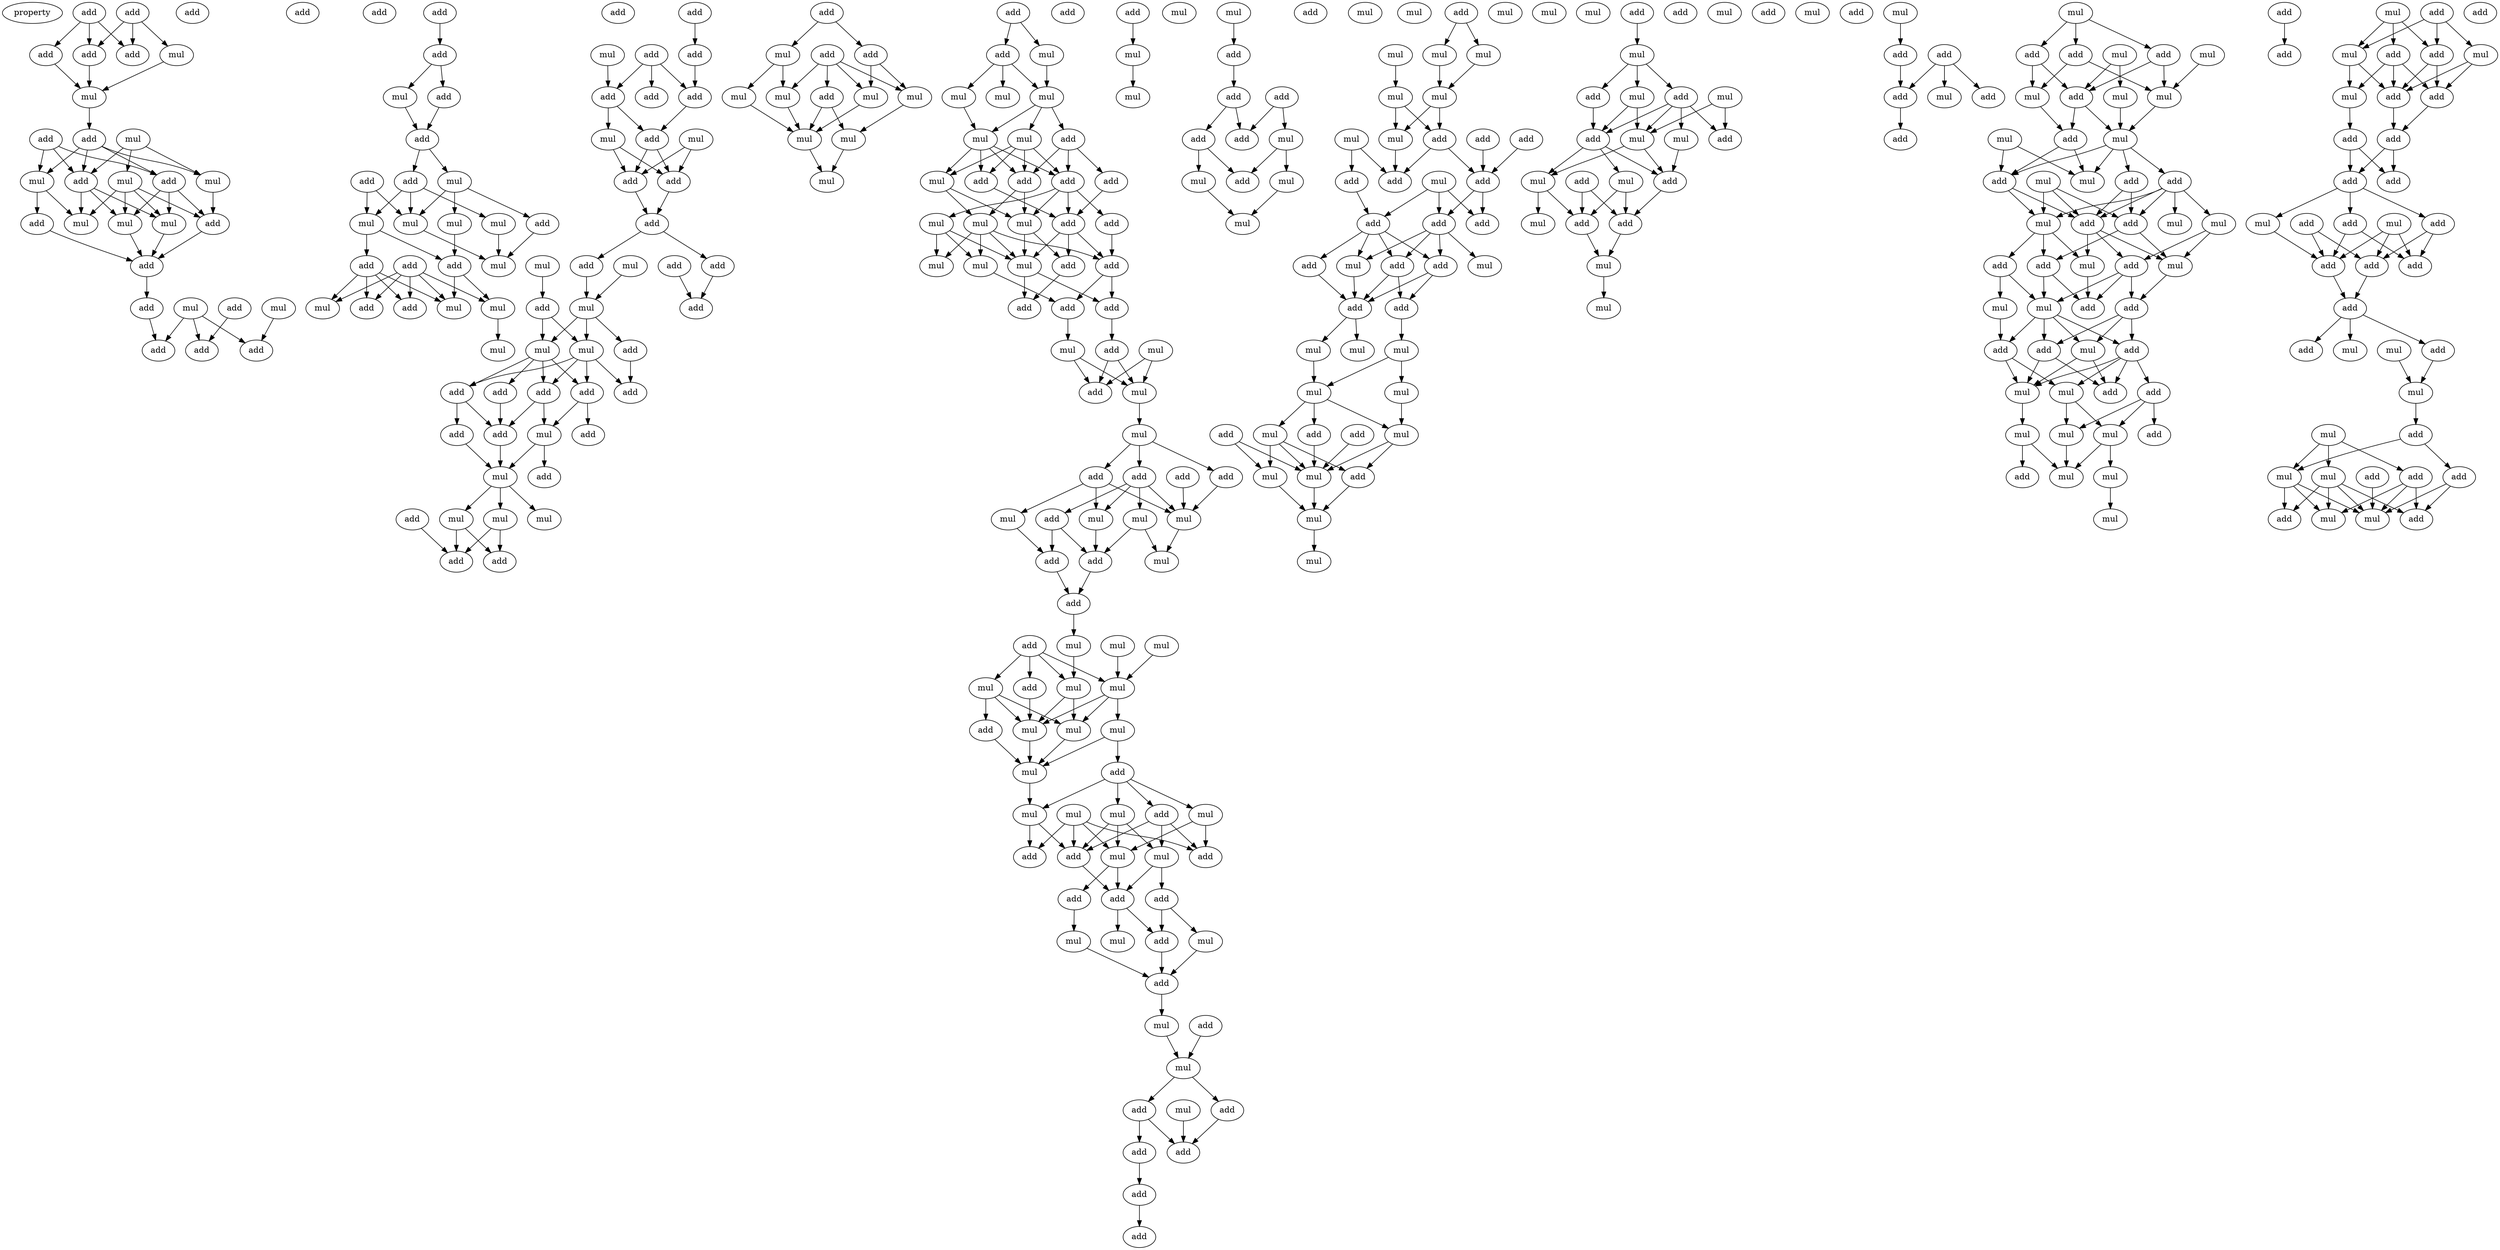 digraph {
    node [fontcolor=black]
    property [mul=2,lf=1.0]
    0 [ label = add ];
    1 [ label = add ];
    2 [ label = add ];
    3 [ label = add ];
    4 [ label = add ];
    5 [ label = add ];
    6 [ label = mul ];
    7 [ label = mul ];
    8 [ label = mul ];
    9 [ label = add ];
    10 [ label = add ];
    11 [ label = add ];
    12 [ label = mul ];
    13 [ label = mul ];
    14 [ label = add ];
    15 [ label = mul ];
    16 [ label = add ];
    17 [ label = mul ];
    18 [ label = mul ];
    19 [ label = add ];
    20 [ label = mul ];
    21 [ label = add ];
    22 [ label = add ];
    23 [ label = add ];
    24 [ label = mul ];
    25 [ label = mul ];
    26 [ label = add ];
    27 [ label = add ];
    28 [ label = add ];
    29 [ label = add ];
    30 [ label = add ];
    31 [ label = add ];
    32 [ label = add ];
    33 [ label = mul ];
    34 [ label = add ];
    35 [ label = add ];
    36 [ label = add ];
    37 [ label = add ];
    38 [ label = add ];
    39 [ label = mul ];
    40 [ label = mul ];
    41 [ label = mul ];
    42 [ label = mul ];
    43 [ label = add ];
    44 [ label = mul ];
    45 [ label = add ];
    46 [ label = add ];
    47 [ label = add ];
    48 [ label = mul ];
    49 [ label = mul ];
    50 [ label = mul ];
    51 [ label = add ];
    52 [ label = add ];
    53 [ label = mul ];
    54 [ label = mul ];
    55 [ label = add ];
    56 [ label = add ];
    57 [ label = add ];
    58 [ label = mul ];
    59 [ label = add ];
    60 [ label = add ];
    61 [ label = add ];
    62 [ label = add ];
    63 [ label = mul ];
    64 [ label = mul ];
    65 [ label = add ];
    66 [ label = add ];
    67 [ label = add ];
    68 [ label = add ];
    69 [ label = add ];
    70 [ label = add ];
    71 [ label = mul ];
    72 [ label = mul ];
    73 [ label = add ];
    74 [ label = add ];
    75 [ label = mul ];
    76 [ label = mul ];
    77 [ label = add ];
    78 [ label = mul ];
    79 [ label = add ];
    80 [ label = add ];
    81 [ label = add ];
    82 [ label = add ];
    83 [ label = add ];
    84 [ label = add ];
    85 [ label = add ];
    86 [ label = add ];
    87 [ label = mul ];
    88 [ label = mul ];
    89 [ label = add ];
    90 [ label = mul ];
    91 [ label = mul ];
    92 [ label = add ];
    93 [ label = mul ];
    94 [ label = add ];
    95 [ label = add ];
    96 [ label = add ];
    97 [ label = add ];
    98 [ label = mul ];
    99 [ label = add ];
    100 [ label = mul ];
    101 [ label = mul ];
    102 [ label = mul ];
    103 [ label = mul ];
    104 [ label = add ];
    105 [ label = mul ];
    106 [ label = add ];
    107 [ label = mul ];
    108 [ label = mul ];
    109 [ label = mul ];
    110 [ label = add ];
    111 [ label = mul ];
    112 [ label = mul ];
    113 [ label = mul ];
    114 [ label = mul ];
    115 [ label = add ];
    116 [ label = mul ];
    117 [ label = mul ];
    118 [ label = add ];
    119 [ label = add ];
    120 [ label = add ];
    121 [ label = add ];
    122 [ label = add ];
    123 [ label = mul ];
    124 [ label = mul ];
    125 [ label = add ];
    126 [ label = mul ];
    127 [ label = add ];
    128 [ label = add ];
    129 [ label = mul ];
    130 [ label = mul ];
    131 [ label = mul ];
    132 [ label = add ];
    133 [ label = add ];
    134 [ label = add ];
    135 [ label = mul ];
    136 [ label = mul ];
    137 [ label = add ];
    138 [ label = mul ];
    139 [ label = add ];
    140 [ label = mul ];
    141 [ label = add ];
    142 [ label = add ];
    143 [ label = add ];
    144 [ label = add ];
    145 [ label = mul ];
    146 [ label = add ];
    147 [ label = mul ];
    148 [ label = mul ];
    149 [ label = mul ];
    150 [ label = add ];
    151 [ label = mul ];
    152 [ label = add ];
    153 [ label = add ];
    154 [ label = mul ];
    155 [ label = mul ];
    156 [ label = mul ];
    157 [ label = add ];
    158 [ label = mul ];
    159 [ label = add ];
    160 [ label = mul ];
    161 [ label = mul ];
    162 [ label = mul ];
    163 [ label = mul ];
    164 [ label = mul ];
    165 [ label = add ];
    166 [ label = add ];
    167 [ label = mul ];
    168 [ label = mul ];
    169 [ label = mul ];
    170 [ label = add ];
    171 [ label = mul ];
    172 [ label = mul ];
    173 [ label = add ];
    174 [ label = mul ];
    175 [ label = add ];
    176 [ label = add ];
    177 [ label = mul ];
    178 [ label = add ];
    179 [ label = add ];
    180 [ label = add ];
    181 [ label = mul ];
    182 [ label = mul ];
    183 [ label = mul ];
    184 [ label = add ];
    185 [ label = add ];
    186 [ label = add ];
    187 [ label = mul ];
    188 [ label = add ];
    189 [ label = mul ];
    190 [ label = mul ];
    191 [ label = add ];
    192 [ label = add ];
    193 [ label = add ];
    194 [ label = add ];
    195 [ label = add ];
    196 [ label = mul ];
    197 [ label = mul ];
    198 [ label = add ];
    199 [ label = mul ];
    200 [ label = mul ];
    201 [ label = add ];
    202 [ label = add ];
    203 [ label = add ];
    204 [ label = add ];
    205 [ label = mul ];
    206 [ label = add ];
    207 [ label = add ];
    208 [ label = mul ];
    209 [ label = add ];
    210 [ label = mul ];
    211 [ label = add ];
    212 [ label = mul ];
    213 [ label = mul ];
    214 [ label = mul ];
    215 [ label = add ];
    216 [ label = mul ];
    217 [ label = mul ];
    218 [ label = mul ];
    219 [ label = mul ];
    220 [ label = mul ];
    221 [ label = mul ];
    222 [ label = mul ];
    223 [ label = add ];
    224 [ label = add ];
    225 [ label = mul ];
    226 [ label = add ];
    227 [ label = add ];
    228 [ label = add ];
    229 [ label = add ];
    230 [ label = mul ];
    231 [ label = add ];
    232 [ label = add ];
    233 [ label = add ];
    234 [ label = add ];
    235 [ label = add ];
    236 [ label = mul ];
    237 [ label = add ];
    238 [ label = mul ];
    239 [ label = add ];
    240 [ label = add ];
    241 [ label = mul ];
    242 [ label = mul ];
    243 [ label = mul ];
    244 [ label = mul ];
    245 [ label = mul ];
    246 [ label = add ];
    247 [ label = add ];
    248 [ label = mul ];
    249 [ label = add ];
    250 [ label = mul ];
    251 [ label = mul ];
    252 [ label = add ];
    253 [ label = mul ];
    254 [ label = mul ];
    255 [ label = mul ];
    256 [ label = mul ];
    257 [ label = mul ];
    258 [ label = add ];
    259 [ label = add ];
    260 [ label = mul ];
    261 [ label = add ];
    262 [ label = mul ];
    263 [ label = mul ];
    264 [ label = mul ];
    265 [ label = add ];
    266 [ label = mul ];
    267 [ label = add ];
    268 [ label = mul ];
    269 [ label = add ];
    270 [ label = mul ];
    271 [ label = add ];
    272 [ label = mul ];
    273 [ label = add ];
    274 [ label = mul ];
    275 [ label = add ];
    276 [ label = add ];
    277 [ label = add ];
    278 [ label = mul ];
    279 [ label = mul ];
    280 [ label = add ];
    281 [ label = mul ];
    282 [ label = mul ];
    283 [ label = add ];
    284 [ label = add ];
    285 [ label = mul ];
    286 [ label = add ];
    287 [ label = add ];
    288 [ label = add ];
    289 [ label = mul ];
    290 [ label = add ];
    291 [ label = mul ];
    292 [ label = mul ];
    293 [ label = add ];
    294 [ label = add ];
    295 [ label = mul ];
    296 [ label = add ];
    297 [ label = mul ];
    298 [ label = mul ];
    299 [ label = mul ];
    300 [ label = add ];
    301 [ label = mul ];
    302 [ label = mul ];
    303 [ label = add ];
    304 [ label = add ];
    305 [ label = mul ];
    306 [ label = add ];
    307 [ label = mul ];
    308 [ label = add ];
    309 [ label = add ];
    310 [ label = mul ];
    311 [ label = mul ];
    312 [ label = add ];
    313 [ label = add ];
    314 [ label = add ];
    315 [ label = mul ];
    316 [ label = mul ];
    317 [ label = add ];
    318 [ label = mul ];
    319 [ label = add ];
    320 [ label = mul ];
    321 [ label = add ];
    322 [ label = mul ];
    323 [ label = add ];
    324 [ label = add ];
    325 [ label = mul ];
    326 [ label = mul ];
    327 [ label = add ];
    328 [ label = add ];
    329 [ label = mul ];
    330 [ label = mul ];
    331 [ label = mul ];
    332 [ label = add ];
    333 [ label = mul ];
    334 [ label = add ];
    335 [ label = mul ];
    336 [ label = mul ];
    337 [ label = add ];
    338 [ label = mul ];
    339 [ label = add ];
    340 [ label = add ];
    341 [ label = add ];
    342 [ label = mul ];
    343 [ label = mul ];
    344 [ label = add ];
    345 [ label = mul ];
    346 [ label = add ];
    347 [ label = add ];
    348 [ label = add ];
    349 [ label = add ];
    350 [ label = add ];
    351 [ label = add ];
    352 [ label = add ];
    353 [ label = mul ];
    354 [ label = mul ];
    355 [ label = add ];
    356 [ label = add ];
    357 [ label = add ];
    358 [ label = add ];
    359 [ label = add ];
    360 [ label = add ];
    361 [ label = add ];
    362 [ label = mul ];
    363 [ label = mul ];
    364 [ label = add ];
    365 [ label = add ];
    366 [ label = mul ];
    367 [ label = mul ];
    368 [ label = add ];
    369 [ label = add ];
    370 [ label = mul ];
    371 [ label = add ];
    372 [ label = add ];
    373 [ label = mul ];
    374 [ label = mul ];
    375 [ label = add ];
    376 [ label = add ];
    377 [ label = mul ];
    0 -> 2 [ name = 0 ];
    0 -> 5 [ name = 1 ];
    0 -> 6 [ name = 2 ];
    1 -> 2 [ name = 3 ];
    1 -> 3 [ name = 4 ];
    1 -> 5 [ name = 5 ];
    2 -> 7 [ name = 6 ];
    3 -> 7 [ name = 7 ];
    6 -> 7 [ name = 8 ];
    7 -> 9 [ name = 9 ];
    8 -> 13 [ name = 10 ];
    8 -> 14 [ name = 11 ];
    8 -> 15 [ name = 12 ];
    9 -> 12 [ name = 13 ];
    9 -> 13 [ name = 14 ];
    9 -> 14 [ name = 15 ];
    9 -> 16 [ name = 16 ];
    10 -> 12 [ name = 17 ];
    10 -> 14 [ name = 18 ];
    10 -> 16 [ name = 19 ];
    12 -> 20 [ name = 20 ];
    12 -> 21 [ name = 21 ];
    13 -> 19 [ name = 22 ];
    14 -> 17 [ name = 23 ];
    14 -> 18 [ name = 24 ];
    14 -> 20 [ name = 25 ];
    15 -> 17 [ name = 26 ];
    15 -> 18 [ name = 27 ];
    15 -> 19 [ name = 28 ];
    15 -> 20 [ name = 29 ];
    16 -> 17 [ name = 30 ];
    16 -> 18 [ name = 31 ];
    16 -> 19 [ name = 32 ];
    17 -> 22 [ name = 33 ];
    18 -> 22 [ name = 34 ];
    19 -> 22 [ name = 35 ];
    21 -> 22 [ name = 36 ];
    22 -> 23 [ name = 37 ];
    23 -> 28 [ name = 38 ];
    24 -> 27 [ name = 39 ];
    24 -> 28 [ name = 40 ];
    24 -> 29 [ name = 41 ];
    25 -> 29 [ name = 42 ];
    26 -> 27 [ name = 43 ];
    31 -> 32 [ name = 44 ];
    32 -> 33 [ name = 45 ];
    32 -> 34 [ name = 46 ];
    33 -> 36 [ name = 47 ];
    34 -> 36 [ name = 48 ];
    36 -> 37 [ name = 49 ];
    36 -> 39 [ name = 50 ];
    37 -> 40 [ name = 51 ];
    37 -> 42 [ name = 52 ];
    37 -> 44 [ name = 53 ];
    38 -> 40 [ name = 54 ];
    38 -> 42 [ name = 55 ];
    39 -> 41 [ name = 56 ];
    39 -> 42 [ name = 57 ];
    39 -> 43 [ name = 58 ];
    40 -> 45 [ name = 59 ];
    40 -> 46 [ name = 60 ];
    41 -> 45 [ name = 61 ];
    42 -> 48 [ name = 62 ];
    43 -> 48 [ name = 63 ];
    44 -> 48 [ name = 64 ];
    45 -> 50 [ name = 65 ];
    45 -> 53 [ name = 66 ];
    46 -> 49 [ name = 67 ];
    46 -> 50 [ name = 68 ];
    46 -> 51 [ name = 69 ];
    46 -> 52 [ name = 70 ];
    47 -> 49 [ name = 71 ];
    47 -> 50 [ name = 72 ];
    47 -> 51 [ name = 73 ];
    47 -> 52 [ name = 74 ];
    47 -> 53 [ name = 75 ];
    53 -> 54 [ name = 76 ];
    55 -> 57 [ name = 77 ];
    56 -> 59 [ name = 78 ];
    56 -> 60 [ name = 79 ];
    56 -> 61 [ name = 80 ];
    57 -> 61 [ name = 81 ];
    58 -> 59 [ name = 82 ];
    59 -> 62 [ name = 83 ];
    59 -> 64 [ name = 84 ];
    61 -> 62 [ name = 85 ];
    62 -> 65 [ name = 86 ];
    62 -> 66 [ name = 87 ];
    63 -> 65 [ name = 88 ];
    63 -> 66 [ name = 89 ];
    64 -> 65 [ name = 90 ];
    64 -> 66 [ name = 91 ];
    65 -> 67 [ name = 92 ];
    66 -> 67 [ name = 93 ];
    67 -> 69 [ name = 94 ];
    67 -> 70 [ name = 95 ];
    68 -> 73 [ name = 96 ];
    69 -> 75 [ name = 97 ];
    70 -> 73 [ name = 98 ];
    71 -> 74 [ name = 99 ];
    72 -> 75 [ name = 100 ];
    74 -> 76 [ name = 101 ];
    74 -> 78 [ name = 102 ];
    75 -> 76 [ name = 103 ];
    75 -> 77 [ name = 104 ];
    75 -> 78 [ name = 105 ];
    76 -> 79 [ name = 106 ];
    76 -> 81 [ name = 107 ];
    76 -> 82 [ name = 108 ];
    76 -> 83 [ name = 109 ];
    77 -> 83 [ name = 110 ];
    78 -> 79 [ name = 111 ];
    78 -> 80 [ name = 112 ];
    78 -> 81 [ name = 113 ];
    78 -> 82 [ name = 114 ];
    79 -> 85 [ name = 115 ];
    79 -> 87 [ name = 116 ];
    80 -> 85 [ name = 117 ];
    81 -> 86 [ name = 118 ];
    81 -> 87 [ name = 119 ];
    82 -> 84 [ name = 120 ];
    82 -> 85 [ name = 121 ];
    84 -> 88 [ name = 122 ];
    85 -> 88 [ name = 123 ];
    87 -> 88 [ name = 124 ];
    87 -> 89 [ name = 125 ];
    88 -> 90 [ name = 126 ];
    88 -> 91 [ name = 127 ];
    88 -> 93 [ name = 128 ];
    91 -> 94 [ name = 129 ];
    91 -> 95 [ name = 130 ];
    92 -> 94 [ name = 131 ];
    93 -> 94 [ name = 132 ];
    93 -> 95 [ name = 133 ];
    96 -> 97 [ name = 134 ];
    96 -> 98 [ name = 135 ];
    97 -> 101 [ name = 136 ];
    97 -> 102 [ name = 137 ];
    98 -> 100 [ name = 138 ];
    98 -> 103 [ name = 139 ];
    99 -> 101 [ name = 140 ];
    99 -> 102 [ name = 141 ];
    99 -> 103 [ name = 142 ];
    99 -> 104 [ name = 143 ];
    100 -> 107 [ name = 144 ];
    101 -> 105 [ name = 145 ];
    102 -> 107 [ name = 146 ];
    103 -> 107 [ name = 147 ];
    104 -> 105 [ name = 148 ];
    104 -> 107 [ name = 149 ];
    105 -> 108 [ name = 150 ];
    106 -> 109 [ name = 151 ];
    106 -> 110 [ name = 152 ];
    107 -> 108 [ name = 153 ];
    109 -> 112 [ name = 154 ];
    110 -> 111 [ name = 155 ];
    110 -> 112 [ name = 156 ];
    110 -> 113 [ name = 157 ];
    111 -> 114 [ name = 158 ];
    112 -> 114 [ name = 159 ];
    112 -> 115 [ name = 160 ];
    112 -> 116 [ name = 161 ];
    114 -> 117 [ name = 162 ];
    114 -> 119 [ name = 163 ];
    114 -> 120 [ name = 164 ];
    114 -> 121 [ name = 165 ];
    115 -> 118 [ name = 166 ];
    115 -> 120 [ name = 167 ];
    115 -> 121 [ name = 168 ];
    116 -> 117 [ name = 169 ];
    116 -> 119 [ name = 170 ];
    116 -> 120 [ name = 171 ];
    116 -> 121 [ name = 172 ];
    117 -> 124 [ name = 173 ];
    117 -> 126 [ name = 174 ];
    118 -> 125 [ name = 175 ];
    119 -> 125 [ name = 176 ];
    120 -> 124 [ name = 177 ];
    120 -> 126 [ name = 178 ];
    121 -> 122 [ name = 179 ];
    121 -> 123 [ name = 180 ];
    121 -> 124 [ name = 181 ];
    121 -> 125 [ name = 182 ];
    122 -> 127 [ name = 183 ];
    123 -> 129 [ name = 184 ];
    123 -> 130 [ name = 185 ];
    123 -> 131 [ name = 186 ];
    124 -> 128 [ name = 187 ];
    124 -> 129 [ name = 188 ];
    125 -> 127 [ name = 189 ];
    125 -> 128 [ name = 190 ];
    125 -> 129 [ name = 191 ];
    126 -> 127 [ name = 192 ];
    126 -> 129 [ name = 193 ];
    126 -> 130 [ name = 194 ];
    126 -> 131 [ name = 195 ];
    127 -> 132 [ name = 196 ];
    127 -> 133 [ name = 197 ];
    128 -> 134 [ name = 198 ];
    129 -> 132 [ name = 199 ];
    129 -> 134 [ name = 200 ];
    130 -> 133 [ name = 201 ];
    132 -> 137 [ name = 202 ];
    133 -> 135 [ name = 203 ];
    135 -> 138 [ name = 204 ];
    135 -> 139 [ name = 205 ];
    136 -> 138 [ name = 206 ];
    136 -> 139 [ name = 207 ];
    137 -> 138 [ name = 208 ];
    137 -> 139 [ name = 209 ];
    138 -> 140 [ name = 210 ];
    140 -> 142 [ name = 211 ];
    140 -> 143 [ name = 212 ];
    140 -> 144 [ name = 213 ];
    141 -> 147 [ name = 214 ];
    142 -> 147 [ name = 215 ];
    143 -> 147 [ name = 216 ];
    143 -> 148 [ name = 217 ];
    143 -> 149 [ name = 218 ];
    144 -> 145 [ name = 219 ];
    144 -> 146 [ name = 220 ];
    144 -> 147 [ name = 221 ];
    144 -> 149 [ name = 222 ];
    145 -> 150 [ name = 223 ];
    145 -> 151 [ name = 224 ];
    146 -> 150 [ name = 225 ];
    146 -> 152 [ name = 226 ];
    147 -> 151 [ name = 227 ];
    148 -> 152 [ name = 228 ];
    149 -> 150 [ name = 229 ];
    150 -> 153 [ name = 230 ];
    152 -> 153 [ name = 231 ];
    153 -> 156 [ name = 232 ];
    154 -> 161 [ name = 233 ];
    155 -> 161 [ name = 234 ];
    156 -> 160 [ name = 235 ];
    157 -> 158 [ name = 236 ];
    157 -> 159 [ name = 237 ];
    157 -> 160 [ name = 238 ];
    157 -> 161 [ name = 239 ];
    158 -> 162 [ name = 240 ];
    158 -> 163 [ name = 241 ];
    158 -> 165 [ name = 242 ];
    159 -> 163 [ name = 243 ];
    160 -> 162 [ name = 244 ];
    160 -> 163 [ name = 245 ];
    161 -> 162 [ name = 246 ];
    161 -> 163 [ name = 247 ];
    161 -> 164 [ name = 248 ];
    162 -> 167 [ name = 249 ];
    163 -> 167 [ name = 250 ];
    164 -> 166 [ name = 251 ];
    164 -> 167 [ name = 252 ];
    165 -> 167 [ name = 253 ];
    166 -> 168 [ name = 254 ];
    166 -> 169 [ name = 255 ];
    166 -> 170 [ name = 256 ];
    166 -> 171 [ name = 257 ];
    167 -> 171 [ name = 258 ];
    168 -> 175 [ name = 259 ];
    168 -> 177 [ name = 260 ];
    169 -> 174 [ name = 261 ];
    169 -> 176 [ name = 262 ];
    169 -> 177 [ name = 263 ];
    170 -> 174 [ name = 264 ];
    170 -> 175 [ name = 265 ];
    170 -> 176 [ name = 266 ];
    171 -> 173 [ name = 267 ];
    171 -> 176 [ name = 268 ];
    172 -> 173 [ name = 269 ];
    172 -> 175 [ name = 270 ];
    172 -> 176 [ name = 271 ];
    172 -> 177 [ name = 272 ];
    174 -> 178 [ name = 273 ];
    174 -> 179 [ name = 274 ];
    176 -> 178 [ name = 275 ];
    177 -> 178 [ name = 276 ];
    177 -> 180 [ name = 277 ];
    178 -> 183 [ name = 278 ];
    178 -> 184 [ name = 279 ];
    179 -> 182 [ name = 280 ];
    179 -> 184 [ name = 281 ];
    180 -> 181 [ name = 282 ];
    181 -> 185 [ name = 283 ];
    182 -> 185 [ name = 284 ];
    184 -> 185 [ name = 285 ];
    185 -> 187 [ name = 286 ];
    187 -> 189 [ name = 287 ];
    188 -> 189 [ name = 288 ];
    189 -> 191 [ name = 289 ];
    189 -> 192 [ name = 290 ];
    190 -> 194 [ name = 291 ];
    191 -> 193 [ name = 292 ];
    191 -> 194 [ name = 293 ];
    192 -> 194 [ name = 294 ];
    193 -> 198 [ name = 295 ];
    195 -> 196 [ name = 296 ];
    196 -> 200 [ name = 297 ];
    198 -> 201 [ name = 298 ];
    199 -> 202 [ name = 299 ];
    202 -> 204 [ name = 300 ];
    203 -> 205 [ name = 301 ];
    203 -> 207 [ name = 302 ];
    204 -> 206 [ name = 303 ];
    204 -> 207 [ name = 304 ];
    205 -> 208 [ name = 305 ];
    205 -> 209 [ name = 306 ];
    206 -> 209 [ name = 307 ];
    206 -> 210 [ name = 308 ];
    208 -> 212 [ name = 309 ];
    210 -> 212 [ name = 310 ];
    215 -> 217 [ name = 311 ];
    215 -> 218 [ name = 312 ];
    217 -> 221 [ name = 313 ];
    218 -> 221 [ name = 314 ];
    219 -> 220 [ name = 315 ];
    220 -> 225 [ name = 316 ];
    220 -> 226 [ name = 317 ];
    221 -> 225 [ name = 318 ];
    221 -> 226 [ name = 319 ];
    222 -> 228 [ name = 320 ];
    222 -> 229 [ name = 321 ];
    223 -> 227 [ name = 322 ];
    224 -> 227 [ name = 323 ];
    225 -> 228 [ name = 324 ];
    226 -> 227 [ name = 325 ];
    226 -> 228 [ name = 326 ];
    227 -> 232 [ name = 327 ];
    227 -> 233 [ name = 328 ];
    229 -> 231 [ name = 329 ];
    230 -> 231 [ name = 330 ];
    230 -> 232 [ name = 331 ];
    230 -> 233 [ name = 332 ];
    231 -> 234 [ name = 333 ];
    231 -> 235 [ name = 334 ];
    231 -> 236 [ name = 335 ];
    231 -> 237 [ name = 336 ];
    232 -> 234 [ name = 337 ];
    232 -> 235 [ name = 338 ];
    232 -> 236 [ name = 339 ];
    232 -> 238 [ name = 340 ];
    234 -> 239 [ name = 341 ];
    234 -> 240 [ name = 342 ];
    235 -> 239 [ name = 343 ];
    235 -> 240 [ name = 344 ];
    236 -> 240 [ name = 345 ];
    237 -> 240 [ name = 346 ];
    239 -> 243 [ name = 347 ];
    240 -> 241 [ name = 348 ];
    240 -> 242 [ name = 349 ];
    242 -> 244 [ name = 350 ];
    243 -> 244 [ name = 351 ];
    243 -> 245 [ name = 352 ];
    244 -> 246 [ name = 353 ];
    244 -> 248 [ name = 354 ];
    244 -> 250 [ name = 355 ];
    245 -> 250 [ name = 356 ];
    246 -> 251 [ name = 357 ];
    247 -> 251 [ name = 358 ];
    247 -> 253 [ name = 359 ];
    248 -> 251 [ name = 360 ];
    248 -> 252 [ name = 361 ];
    248 -> 253 [ name = 362 ];
    249 -> 251 [ name = 363 ];
    250 -> 251 [ name = 364 ];
    250 -> 252 [ name = 365 ];
    251 -> 254 [ name = 366 ];
    252 -> 254 [ name = 367 ];
    253 -> 254 [ name = 368 ];
    254 -> 256 [ name = 369 ];
    258 -> 263 [ name = 370 ];
    263 -> 264 [ name = 371 ];
    263 -> 265 [ name = 372 ];
    263 -> 267 [ name = 373 ];
    264 -> 270 [ name = 374 ];
    264 -> 271 [ name = 375 ];
    265 -> 268 [ name = 376 ];
    265 -> 269 [ name = 377 ];
    265 -> 270 [ name = 378 ];
    265 -> 271 [ name = 379 ];
    266 -> 269 [ name = 380 ];
    266 -> 270 [ name = 381 ];
    267 -> 271 [ name = 382 ];
    268 -> 273 [ name = 383 ];
    270 -> 273 [ name = 384 ];
    270 -> 274 [ name = 385 ];
    271 -> 272 [ name = 386 ];
    271 -> 273 [ name = 387 ];
    271 -> 274 [ name = 388 ];
    272 -> 276 [ name = 389 ];
    272 -> 277 [ name = 390 ];
    273 -> 277 [ name = 391 ];
    274 -> 276 [ name = 392 ];
    274 -> 278 [ name = 393 ];
    275 -> 276 [ name = 394 ];
    275 -> 277 [ name = 395 ];
    276 -> 279 [ name = 396 ];
    277 -> 279 [ name = 397 ];
    279 -> 281 [ name = 398 ];
    282 -> 284 [ name = 399 ];
    283 -> 285 [ name = 400 ];
    283 -> 286 [ name = 401 ];
    283 -> 287 [ name = 402 ];
    284 -> 287 [ name = 403 ];
    287 -> 288 [ name = 404 ];
    289 -> 290 [ name = 405 ];
    289 -> 293 [ name = 406 ];
    289 -> 294 [ name = 407 ];
    290 -> 295 [ name = 408 ];
    290 -> 296 [ name = 409 ];
    291 -> 296 [ name = 410 ];
    291 -> 298 [ name = 411 ];
    292 -> 297 [ name = 412 ];
    293 -> 295 [ name = 413 ];
    293 -> 297 [ name = 414 ];
    294 -> 296 [ name = 415 ];
    294 -> 297 [ name = 416 ];
    295 -> 300 [ name = 417 ];
    296 -> 299 [ name = 418 ];
    296 -> 300 [ name = 419 ];
    297 -> 299 [ name = 420 ];
    298 -> 299 [ name = 421 ];
    299 -> 303 [ name = 422 ];
    299 -> 304 [ name = 423 ];
    299 -> 305 [ name = 424 ];
    299 -> 306 [ name = 425 ];
    300 -> 305 [ name = 426 ];
    300 -> 306 [ name = 427 ];
    301 -> 305 [ name = 428 ];
    301 -> 306 [ name = 429 ];
    302 -> 308 [ name = 430 ];
    302 -> 309 [ name = 431 ];
    302 -> 310 [ name = 432 ];
    303 -> 307 [ name = 433 ];
    303 -> 308 [ name = 434 ];
    303 -> 309 [ name = 435 ];
    303 -> 310 [ name = 436 ];
    303 -> 311 [ name = 437 ];
    304 -> 308 [ name = 438 ];
    304 -> 309 [ name = 439 ];
    306 -> 309 [ name = 440 ];
    306 -> 310 [ name = 441 ];
    307 -> 313 [ name = 442 ];
    307 -> 316 [ name = 443 ];
    308 -> 312 [ name = 444 ];
    308 -> 316 [ name = 445 ];
    309 -> 313 [ name = 446 ];
    309 -> 315 [ name = 447 ];
    309 -> 316 [ name = 448 ];
    310 -> 312 [ name = 449 ];
    310 -> 314 [ name = 450 ];
    310 -> 315 [ name = 451 ];
    312 -> 319 [ name = 452 ];
    312 -> 320 [ name = 453 ];
    313 -> 317 [ name = 454 ];
    313 -> 319 [ name = 455 ];
    313 -> 320 [ name = 456 ];
    314 -> 318 [ name = 457 ];
    314 -> 320 [ name = 458 ];
    315 -> 319 [ name = 459 ];
    316 -> 317 [ name = 460 ];
    317 -> 321 [ name = 461 ];
    317 -> 322 [ name = 462 ];
    317 -> 323 [ name = 463 ];
    318 -> 324 [ name = 464 ];
    320 -> 321 [ name = 465 ];
    320 -> 322 [ name = 466 ];
    320 -> 323 [ name = 467 ];
    320 -> 324 [ name = 468 ];
    321 -> 326 [ name = 469 ];
    321 -> 328 [ name = 470 ];
    322 -> 326 [ name = 471 ];
    322 -> 328 [ name = 472 ];
    323 -> 325 [ name = 473 ];
    323 -> 326 [ name = 474 ];
    323 -> 327 [ name = 475 ];
    323 -> 328 [ name = 476 ];
    324 -> 325 [ name = 477 ];
    324 -> 326 [ name = 478 ];
    325 -> 329 [ name = 479 ];
    325 -> 330 [ name = 480 ];
    326 -> 331 [ name = 481 ];
    327 -> 329 [ name = 482 ];
    327 -> 330 [ name = 483 ];
    327 -> 332 [ name = 484 ];
    329 -> 333 [ name = 485 ];
    330 -> 333 [ name = 486 ];
    330 -> 335 [ name = 487 ];
    331 -> 333 [ name = 488 ];
    331 -> 334 [ name = 489 ];
    335 -> 336 [ name = 490 ];
    337 -> 340 [ name = 491 ];
    338 -> 341 [ name = 492 ];
    338 -> 342 [ name = 493 ];
    338 -> 344 [ name = 494 ];
    339 -> 341 [ name = 495 ];
    339 -> 342 [ name = 496 ];
    339 -> 343 [ name = 497 ];
    341 -> 346 [ name = 498 ];
    341 -> 347 [ name = 499 ];
    342 -> 345 [ name = 500 ];
    342 -> 346 [ name = 501 ];
    343 -> 346 [ name = 502 ];
    343 -> 347 [ name = 503 ];
    344 -> 345 [ name = 504 ];
    344 -> 346 [ name = 505 ];
    344 -> 347 [ name = 506 ];
    345 -> 348 [ name = 507 ];
    346 -> 349 [ name = 508 ];
    347 -> 349 [ name = 509 ];
    348 -> 350 [ name = 510 ];
    348 -> 351 [ name = 511 ];
    349 -> 350 [ name = 512 ];
    349 -> 351 [ name = 513 ];
    351 -> 352 [ name = 514 ];
    351 -> 353 [ name = 515 ];
    351 -> 356 [ name = 516 ];
    352 -> 358 [ name = 517 ];
    352 -> 359 [ name = 518 ];
    353 -> 359 [ name = 519 ];
    354 -> 357 [ name = 520 ];
    354 -> 358 [ name = 521 ];
    354 -> 359 [ name = 522 ];
    355 -> 357 [ name = 523 ];
    355 -> 359 [ name = 524 ];
    356 -> 357 [ name = 525 ];
    356 -> 358 [ name = 526 ];
    357 -> 360 [ name = 527 ];
    359 -> 360 [ name = 528 ];
    360 -> 361 [ name = 529 ];
    360 -> 362 [ name = 530 ];
    360 -> 365 [ name = 531 ];
    363 -> 366 [ name = 532 ];
    365 -> 366 [ name = 533 ];
    366 -> 368 [ name = 534 ];
    367 -> 369 [ name = 535 ];
    367 -> 370 [ name = 536 ];
    367 -> 373 [ name = 537 ];
    368 -> 371 [ name = 538 ];
    368 -> 373 [ name = 539 ];
    369 -> 374 [ name = 540 ];
    369 -> 376 [ name = 541 ];
    369 -> 377 [ name = 542 ];
    370 -> 374 [ name = 543 ];
    370 -> 375 [ name = 544 ];
    370 -> 376 [ name = 545 ];
    370 -> 377 [ name = 546 ];
    371 -> 376 [ name = 547 ];
    371 -> 377 [ name = 548 ];
    372 -> 377 [ name = 549 ];
    373 -> 374 [ name = 550 ];
    373 -> 375 [ name = 551 ];
    373 -> 377 [ name = 552 ];
}
